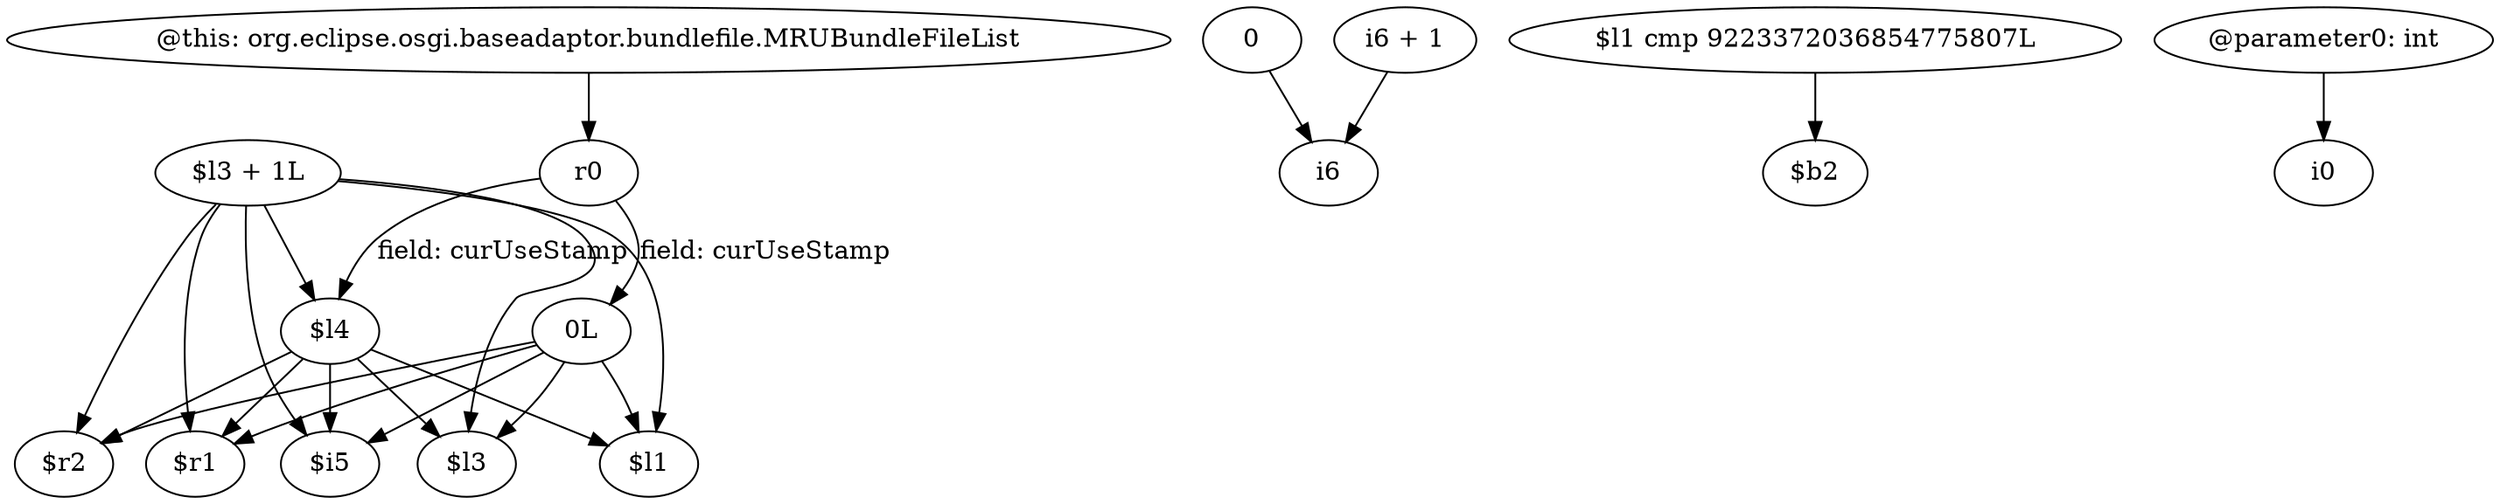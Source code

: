 digraph g {
0[label="0L"]
1[label="$l3"]
0->1[label=""]
2[label="0"]
3[label="i6"]
2->3[label=""]
4[label="$r1"]
0->4[label=""]
5[label="i6 + 1"]
5->3[label=""]
6[label="$l3 + 1L"]
7[label="$l1"]
6->7[label=""]
8[label="$l1 cmp 9223372036854775807L"]
9[label="$b2"]
8->9[label=""]
10[label="r0"]
10->0[label="field: curUseStamp"]
11[label="$l4"]
11->1[label=""]
6->4[label=""]
11->7[label=""]
12[label="$r2"]
0->12[label=""]
13[label="$i5"]
6->13[label=""]
10->11[label="field: curUseStamp"]
0->7[label=""]
11->12[label=""]
14[label="@parameter0: int"]
15[label="i0"]
14->15[label=""]
6->11[label=""]
6->12[label=""]
11->13[label=""]
16[label="@this: org.eclipse.osgi.baseadaptor.bundlefile.MRUBundleFileList"]
16->10[label=""]
6->1[label=""]
11->4[label=""]
0->13[label=""]
}